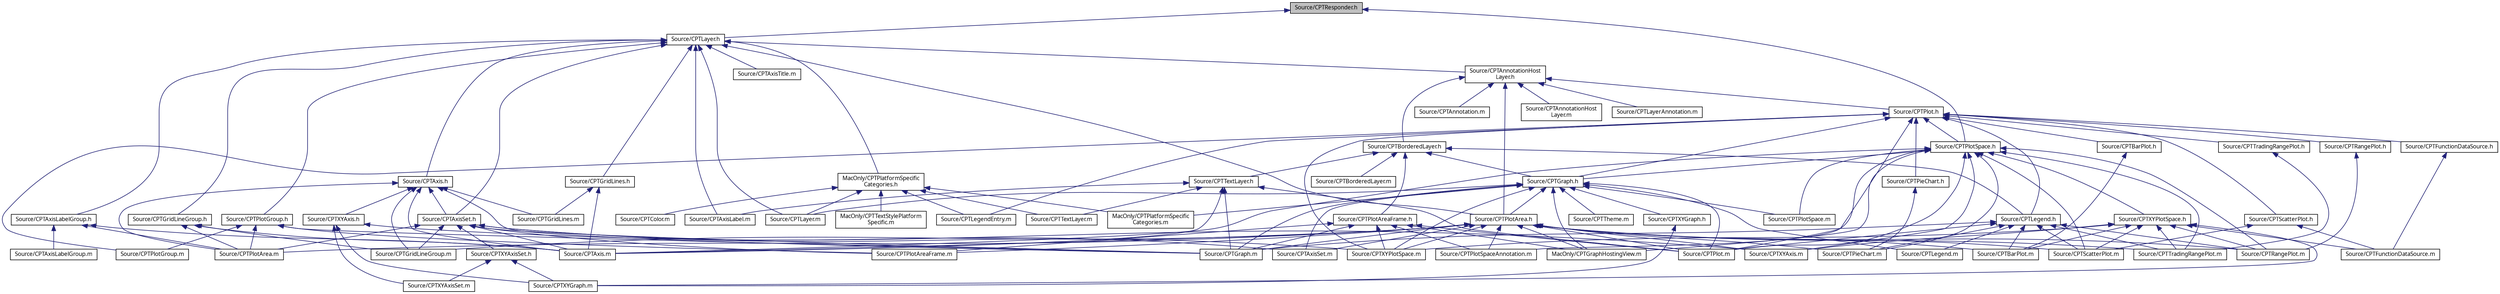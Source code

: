digraph "Source/CPTResponder.h"
{
 // LATEX_PDF_SIZE
  bgcolor="transparent";
  edge [fontname="Lucinda Grande",fontsize="10",labelfontname="Lucinda Grande",labelfontsize="10"];
  node [fontname="Lucinda Grande",fontsize="10",shape=record];
  Node1 [label="Source/CPTResponder.h",height=0.2,width=0.4,color="black", fillcolor="grey75", style="filled", fontcolor="black",tooltip=" "];
  Node1 -> Node2 [dir="back",color="midnightblue",fontsize="10",style="solid",fontname="Lucinda Grande"];
  Node2 [label="Source/CPTLayer.h",height=0.2,width=0.4,color="black",URL="$_c_p_t_layer_8h.html",tooltip=" "];
  Node2 -> Node3 [dir="back",color="midnightblue",fontsize="10",style="solid",fontname="Lucinda Grande"];
  Node3 [label="Source/CPTAnnotationHost\lLayer.h",height=0.2,width=0.4,color="black",URL="$_c_p_t_annotation_host_layer_8h.html",tooltip=" "];
  Node3 -> Node4 [dir="back",color="midnightblue",fontsize="10",style="solid",fontname="Lucinda Grande"];
  Node4 [label="Source/CPTAnnotation.m",height=0.2,width=0.4,color="black",URL="$_c_p_t_annotation_8m.html",tooltip=" "];
  Node3 -> Node5 [dir="back",color="midnightblue",fontsize="10",style="solid",fontname="Lucinda Grande"];
  Node5 [label="Source/CPTAnnotationHost\lLayer.m",height=0.2,width=0.4,color="black",URL="$_c_p_t_annotation_host_layer_8m.html",tooltip=" "];
  Node3 -> Node6 [dir="back",color="midnightblue",fontsize="10",style="solid",fontname="Lucinda Grande"];
  Node6 [label="Source/CPTBorderedLayer.h",height=0.2,width=0.4,color="black",URL="$_c_p_t_bordered_layer_8h.html",tooltip=" "];
  Node6 -> Node7 [dir="back",color="midnightblue",fontsize="10",style="solid",fontname="Lucinda Grande"];
  Node7 [label="Source/CPTGraph.h",height=0.2,width=0.4,color="black",URL="$_c_p_t_graph_8h.html",tooltip=" "];
  Node7 -> Node8 [dir="back",color="midnightblue",fontsize="10",style="solid",fontname="Lucinda Grande"];
  Node8 [label="Source/CPTPlotArea.h",height=0.2,width=0.4,color="black",URL="$_c_p_t_plot_area_8h.html",tooltip=" "];
  Node8 -> Node9 [dir="back",color="midnightblue",fontsize="10",style="solid",fontname="Lucinda Grande"];
  Node9 [label="Source/CPTAxis.m",height=0.2,width=0.4,color="black",URL="$_c_p_t_axis_8m.html",tooltip=" "];
  Node8 -> Node10 [dir="back",color="midnightblue",fontsize="10",style="solid",fontname="Lucinda Grande"];
  Node10 [label="Source/CPTAxisSet.m",height=0.2,width=0.4,color="black",URL="$_c_p_t_axis_set_8m.html",tooltip=" "];
  Node8 -> Node11 [dir="back",color="midnightblue",fontsize="10",style="solid",fontname="Lucinda Grande"];
  Node11 [label="Source/CPTBarPlot.m",height=0.2,width=0.4,color="black",URL="$_c_p_t_bar_plot_8m.html",tooltip=" "];
  Node8 -> Node12 [dir="back",color="midnightblue",fontsize="10",style="solid",fontname="Lucinda Grande"];
  Node12 [label="Source/CPTGraph.m",height=0.2,width=0.4,color="black",URL="$_c_p_t_graph_8m.html",tooltip=" "];
  Node8 -> Node13 [dir="back",color="midnightblue",fontsize="10",style="solid",fontname="Lucinda Grande"];
  Node13 [label="Source/CPTGridLineGroup.m",height=0.2,width=0.4,color="black",URL="$_c_p_t_grid_line_group_8m.html",tooltip=" "];
  Node8 -> Node14 [dir="back",color="midnightblue",fontsize="10",style="solid",fontname="Lucinda Grande"];
  Node14 [label="Source/CPTPieChart.m",height=0.2,width=0.4,color="black",URL="$_c_p_t_pie_chart_8m.html",tooltip=" "];
  Node8 -> Node15 [dir="back",color="midnightblue",fontsize="10",style="solid",fontname="Lucinda Grande"];
  Node15 [label="Source/CPTPlot.m",height=0.2,width=0.4,color="black",URL="$_c_p_t_plot_8m.html",tooltip=" "];
  Node8 -> Node16 [dir="back",color="midnightblue",fontsize="10",style="solid",fontname="Lucinda Grande"];
  Node16 [label="Source/CPTPlotArea.m",height=0.2,width=0.4,color="black",URL="$_c_p_t_plot_area_8m.html",tooltip=" "];
  Node8 -> Node17 [dir="back",color="midnightblue",fontsize="10",style="solid",fontname="Lucinda Grande"];
  Node17 [label="Source/CPTPlotAreaFrame.m",height=0.2,width=0.4,color="black",URL="$_c_p_t_plot_area_frame_8m.html",tooltip=" "];
  Node8 -> Node18 [dir="back",color="midnightblue",fontsize="10",style="solid",fontname="Lucinda Grande"];
  Node18 [label="Source/CPTPlotSpaceAnnotation.m",height=0.2,width=0.4,color="black",URL="$_c_p_t_plot_space_annotation_8m.html",tooltip=" "];
  Node8 -> Node19 [dir="back",color="midnightblue",fontsize="10",style="solid",fontname="Lucinda Grande"];
  Node19 [label="Source/CPTRangePlot.m",height=0.2,width=0.4,color="black",URL="$_c_p_t_range_plot_8m.html",tooltip=" "];
  Node8 -> Node20 [dir="back",color="midnightblue",fontsize="10",style="solid",fontname="Lucinda Grande"];
  Node20 [label="Source/CPTScatterPlot.m",height=0.2,width=0.4,color="black",URL="$_c_p_t_scatter_plot_8m.html",tooltip=" "];
  Node8 -> Node21 [dir="back",color="midnightblue",fontsize="10",style="solid",fontname="Lucinda Grande"];
  Node21 [label="Source/CPTTradingRangePlot.m",height=0.2,width=0.4,color="black",URL="$_c_p_t_trading_range_plot_8m.html",tooltip=" "];
  Node8 -> Node22 [dir="back",color="midnightblue",fontsize="10",style="solid",fontname="Lucinda Grande"];
  Node22 [label="Source/CPTXYAxis.m",height=0.2,width=0.4,color="black",URL="$_c_p_t_x_y_axis_8m.html",tooltip=" "];
  Node8 -> Node23 [dir="back",color="midnightblue",fontsize="10",style="solid",fontname="Lucinda Grande"];
  Node23 [label="Source/CPTXYPlotSpace.m",height=0.2,width=0.4,color="black",URL="$_c_p_t_x_y_plot_space_8m.html",tooltip=" "];
  Node8 -> Node24 [dir="back",color="midnightblue",fontsize="10",style="solid",fontname="Lucinda Grande"];
  Node24 [label="MacOnly/CPTGraphHostingView.m",height=0.2,width=0.4,color="black",URL="$_c_p_t_graph_hosting_view_8m.html",tooltip=" "];
  Node7 -> Node10 [dir="back",color="midnightblue",fontsize="10",style="solid",fontname="Lucinda Grande"];
  Node7 -> Node12 [dir="back",color="midnightblue",fontsize="10",style="solid",fontname="Lucinda Grande"];
  Node7 -> Node25 [dir="back",color="midnightblue",fontsize="10",style="solid",fontname="Lucinda Grande"];
  Node25 [label="Source/CPTLayer.m",height=0.2,width=0.4,color="black",URL="$_c_p_t_layer_8m.html",tooltip=" "];
  Node7 -> Node26 [dir="back",color="midnightblue",fontsize="10",style="solid",fontname="Lucinda Grande"];
  Node26 [label="Source/CPTLegend.m",height=0.2,width=0.4,color="black",URL="$_c_p_t_legend_8m.html",tooltip=" "];
  Node7 -> Node15 [dir="back",color="midnightblue",fontsize="10",style="solid",fontname="Lucinda Grande"];
  Node7 -> Node27 [dir="back",color="midnightblue",fontsize="10",style="solid",fontname="Lucinda Grande"];
  Node27 [label="Source/CPTPlotSpace.m",height=0.2,width=0.4,color="black",URL="$_c_p_t_plot_space_8m.html",tooltip=" "];
  Node7 -> Node28 [dir="back",color="midnightblue",fontsize="10",style="solid",fontname="Lucinda Grande"];
  Node28 [label="Source/CPTTheme.m",height=0.2,width=0.4,color="black",URL="$_c_p_t_theme_8m.html",tooltip=" "];
  Node7 -> Node29 [dir="back",color="midnightblue",fontsize="10",style="solid",fontname="Lucinda Grande"];
  Node29 [label="Source/CPTXYGraph.h",height=0.2,width=0.4,color="black",URL="$_c_p_t_x_y_graph_8h.html",tooltip=" "];
  Node29 -> Node30 [dir="back",color="midnightblue",fontsize="10",style="solid",fontname="Lucinda Grande"];
  Node30 [label="Source/CPTXYGraph.m",height=0.2,width=0.4,color="black",URL="$_c_p_t_x_y_graph_8m.html",tooltip=" "];
  Node7 -> Node23 [dir="back",color="midnightblue",fontsize="10",style="solid",fontname="Lucinda Grande"];
  Node7 -> Node24 [dir="back",color="midnightblue",fontsize="10",style="solid",fontname="Lucinda Grande"];
  Node7 -> Node31 [dir="back",color="midnightblue",fontsize="10",style="solid",fontname="Lucinda Grande"];
  Node31 [label="MacOnly/CPTPlatformSpecific\lCategories.m",height=0.2,width=0.4,color="black",URL="$_c_p_t_platform_specific_categories_8m.html",tooltip=" "];
  Node6 -> Node32 [dir="back",color="midnightblue",fontsize="10",style="solid",fontname="Lucinda Grande"];
  Node32 [label="Source/CPTBorderedLayer.m",height=0.2,width=0.4,color="black",URL="$_c_p_t_bordered_layer_8m.html",tooltip=" "];
  Node6 -> Node33 [dir="back",color="midnightblue",fontsize="10",style="solid",fontname="Lucinda Grande"];
  Node33 [label="Source/CPTLegend.h",height=0.2,width=0.4,color="black",URL="$_c_p_t_legend_8h.html",tooltip=" "];
  Node33 -> Node11 [dir="back",color="midnightblue",fontsize="10",style="solid",fontname="Lucinda Grande"];
  Node33 -> Node12 [dir="back",color="midnightblue",fontsize="10",style="solid",fontname="Lucinda Grande"];
  Node33 -> Node26 [dir="back",color="midnightblue",fontsize="10",style="solid",fontname="Lucinda Grande"];
  Node33 -> Node14 [dir="back",color="midnightblue",fontsize="10",style="solid",fontname="Lucinda Grande"];
  Node33 -> Node15 [dir="back",color="midnightblue",fontsize="10",style="solid",fontname="Lucinda Grande"];
  Node33 -> Node19 [dir="back",color="midnightblue",fontsize="10",style="solid",fontname="Lucinda Grande"];
  Node33 -> Node20 [dir="back",color="midnightblue",fontsize="10",style="solid",fontname="Lucinda Grande"];
  Node33 -> Node21 [dir="back",color="midnightblue",fontsize="10",style="solid",fontname="Lucinda Grande"];
  Node6 -> Node34 [dir="back",color="midnightblue",fontsize="10",style="solid",fontname="Lucinda Grande"];
  Node34 [label="Source/CPTPlotAreaFrame.h",height=0.2,width=0.4,color="black",URL="$_c_p_t_plot_area_frame_8h.html",tooltip=" "];
  Node34 -> Node12 [dir="back",color="midnightblue",fontsize="10",style="solid",fontname="Lucinda Grande"];
  Node34 -> Node15 [dir="back",color="midnightblue",fontsize="10",style="solid",fontname="Lucinda Grande"];
  Node34 -> Node17 [dir="back",color="midnightblue",fontsize="10",style="solid",fontname="Lucinda Grande"];
  Node34 -> Node18 [dir="back",color="midnightblue",fontsize="10",style="solid",fontname="Lucinda Grande"];
  Node34 -> Node23 [dir="back",color="midnightblue",fontsize="10",style="solid",fontname="Lucinda Grande"];
  Node34 -> Node24 [dir="back",color="midnightblue",fontsize="10",style="solid",fontname="Lucinda Grande"];
  Node6 -> Node35 [dir="back",color="midnightblue",fontsize="10",style="solid",fontname="Lucinda Grande"];
  Node35 [label="Source/CPTTextLayer.h",height=0.2,width=0.4,color="black",URL="$_c_p_t_text_layer_8h.html",tooltip=" "];
  Node35 -> Node9 [dir="back",color="midnightblue",fontsize="10",style="solid",fontname="Lucinda Grande"];
  Node35 -> Node36 [dir="back",color="midnightblue",fontsize="10",style="solid",fontname="Lucinda Grande"];
  Node36 [label="Source/CPTAxisLabel.m",height=0.2,width=0.4,color="black",URL="$_c_p_t_axis_label_8m.html",tooltip=" "];
  Node35 -> Node12 [dir="back",color="midnightblue",fontsize="10",style="solid",fontname="Lucinda Grande"];
  Node35 -> Node15 [dir="back",color="midnightblue",fontsize="10",style="solid",fontname="Lucinda Grande"];
  Node35 -> Node37 [dir="back",color="midnightblue",fontsize="10",style="solid",fontname="Lucinda Grande"];
  Node37 [label="Source/CPTTextLayer.m",height=0.2,width=0.4,color="black",URL="$_c_p_t_text_layer_8m.html",tooltip=" "];
  Node3 -> Node38 [dir="back",color="midnightblue",fontsize="10",style="solid",fontname="Lucinda Grande"];
  Node38 [label="Source/CPTLayerAnnotation.m",height=0.2,width=0.4,color="black",URL="$_c_p_t_layer_annotation_8m.html",tooltip=" "];
  Node3 -> Node39 [dir="back",color="midnightblue",fontsize="10",style="solid",fontname="Lucinda Grande"];
  Node39 [label="Source/CPTPlot.h",height=0.2,width=0.4,color="black",URL="$_c_p_t_plot_8h.html",tooltip=" "];
  Node39 -> Node7 [dir="back",color="midnightblue",fontsize="10",style="solid",fontname="Lucinda Grande"];
  Node39 -> Node40 [dir="back",color="midnightblue",fontsize="10",style="solid",fontname="Lucinda Grande"];
  Node40 [label="Source/CPTPlotSpace.h",height=0.2,width=0.4,color="black",URL="$_c_p_t_plot_space_8h.html",tooltip=" "];
  Node40 -> Node7 [dir="back",color="midnightblue",fontsize="10",style="solid",fontname="Lucinda Grande"];
  Node40 -> Node9 [dir="back",color="midnightblue",fontsize="10",style="solid",fontname="Lucinda Grande"];
  Node40 -> Node41 [dir="back",color="midnightblue",fontsize="10",style="solid",fontname="Lucinda Grande"];
  Node41 [label="Source/CPTXYPlotSpace.h",height=0.2,width=0.4,color="black",URL="$_c_p_t_x_y_plot_space_8h.html",tooltip=" "];
  Node41 -> Node11 [dir="back",color="midnightblue",fontsize="10",style="solid",fontname="Lucinda Grande"];
  Node41 -> Node42 [dir="back",color="midnightblue",fontsize="10",style="solid",fontname="Lucinda Grande"];
  Node42 [label="Source/CPTFunctionDataSource.m",height=0.2,width=0.4,color="black",URL="$_c_p_t_function_data_source_8m.html",tooltip=" "];
  Node41 -> Node19 [dir="back",color="midnightblue",fontsize="10",style="solid",fontname="Lucinda Grande"];
  Node41 -> Node20 [dir="back",color="midnightblue",fontsize="10",style="solid",fontname="Lucinda Grande"];
  Node41 -> Node21 [dir="back",color="midnightblue",fontsize="10",style="solid",fontname="Lucinda Grande"];
  Node41 -> Node22 [dir="back",color="midnightblue",fontsize="10",style="solid",fontname="Lucinda Grande"];
  Node41 -> Node30 [dir="back",color="midnightblue",fontsize="10",style="solid",fontname="Lucinda Grande"];
  Node41 -> Node23 [dir="back",color="midnightblue",fontsize="10",style="solid",fontname="Lucinda Grande"];
  Node40 -> Node14 [dir="back",color="midnightblue",fontsize="10",style="solid",fontname="Lucinda Grande"];
  Node40 -> Node15 [dir="back",color="midnightblue",fontsize="10",style="solid",fontname="Lucinda Grande"];
  Node40 -> Node27 [dir="back",color="midnightblue",fontsize="10",style="solid",fontname="Lucinda Grande"];
  Node40 -> Node18 [dir="back",color="midnightblue",fontsize="10",style="solid",fontname="Lucinda Grande"];
  Node40 -> Node19 [dir="back",color="midnightblue",fontsize="10",style="solid",fontname="Lucinda Grande"];
  Node40 -> Node20 [dir="back",color="midnightblue",fontsize="10",style="solid",fontname="Lucinda Grande"];
  Node40 -> Node21 [dir="back",color="midnightblue",fontsize="10",style="solid",fontname="Lucinda Grande"];
  Node40 -> Node22 [dir="back",color="midnightblue",fontsize="10",style="solid",fontname="Lucinda Grande"];
  Node40 -> Node24 [dir="back",color="midnightblue",fontsize="10",style="solid",fontname="Lucinda Grande"];
  Node39 -> Node43 [dir="back",color="midnightblue",fontsize="10",style="solid",fontname="Lucinda Grande"];
  Node43 [label="Source/CPTBarPlot.h",height=0.2,width=0.4,color="black",URL="$_c_p_t_bar_plot_8h.html",tooltip=" "];
  Node43 -> Node11 [dir="back",color="midnightblue",fontsize="10",style="solid",fontname="Lucinda Grande"];
  Node39 -> Node33 [dir="back",color="midnightblue",fontsize="10",style="solid",fontname="Lucinda Grande"];
  Node39 -> Node44 [dir="back",color="midnightblue",fontsize="10",style="solid",fontname="Lucinda Grande"];
  Node44 [label="Source/CPTFunctionDataSource.h",height=0.2,width=0.4,color="black",URL="$_c_p_t_function_data_source_8h.html",tooltip=" "];
  Node44 -> Node42 [dir="back",color="midnightblue",fontsize="10",style="solid",fontname="Lucinda Grande"];
  Node39 -> Node45 [dir="back",color="midnightblue",fontsize="10",style="solid",fontname="Lucinda Grande"];
  Node45 [label="Source/CPTScatterPlot.h",height=0.2,width=0.4,color="black",URL="$_c_p_t_scatter_plot_8h.html",tooltip=" "];
  Node45 -> Node42 [dir="back",color="midnightblue",fontsize="10",style="solid",fontname="Lucinda Grande"];
  Node45 -> Node20 [dir="back",color="midnightblue",fontsize="10",style="solid",fontname="Lucinda Grande"];
  Node39 -> Node46 [dir="back",color="midnightblue",fontsize="10",style="solid",fontname="Lucinda Grande"];
  Node46 [label="Source/CPTLegendEntry.m",height=0.2,width=0.4,color="black",URL="$_c_p_t_legend_entry_8m.html",tooltip=" "];
  Node39 -> Node47 [dir="back",color="midnightblue",fontsize="10",style="solid",fontname="Lucinda Grande"];
  Node47 [label="Source/CPTPieChart.h",height=0.2,width=0.4,color="black",URL="$_c_p_t_pie_chart_8h.html",tooltip=" "];
  Node47 -> Node14 [dir="back",color="midnightblue",fontsize="10",style="solid",fontname="Lucinda Grande"];
  Node39 -> Node15 [dir="back",color="midnightblue",fontsize="10",style="solid",fontname="Lucinda Grande"];
  Node39 -> Node48 [dir="back",color="midnightblue",fontsize="10",style="solid",fontname="Lucinda Grande"];
  Node48 [label="Source/CPTPlotGroup.m",height=0.2,width=0.4,color="black",URL="$_c_p_t_plot_group_8m.html",tooltip=" "];
  Node39 -> Node49 [dir="back",color="midnightblue",fontsize="10",style="solid",fontname="Lucinda Grande"];
  Node49 [label="Source/CPTRangePlot.h",height=0.2,width=0.4,color="black",URL="$_c_p_t_range_plot_8h.html",tooltip=" "];
  Node49 -> Node19 [dir="back",color="midnightblue",fontsize="10",style="solid",fontname="Lucinda Grande"];
  Node39 -> Node50 [dir="back",color="midnightblue",fontsize="10",style="solid",fontname="Lucinda Grande"];
  Node50 [label="Source/CPTTradingRangePlot.h",height=0.2,width=0.4,color="black",URL="$_c_p_t_trading_range_plot_8h.html",tooltip=" "];
  Node50 -> Node21 [dir="back",color="midnightblue",fontsize="10",style="solid",fontname="Lucinda Grande"];
  Node39 -> Node23 [dir="back",color="midnightblue",fontsize="10",style="solid",fontname="Lucinda Grande"];
  Node3 -> Node8 [dir="back",color="midnightblue",fontsize="10",style="solid",fontname="Lucinda Grande"];
  Node2 -> Node51 [dir="back",color="midnightblue",fontsize="10",style="solid",fontname="Lucinda Grande"];
  Node51 [label="Source/CPTAxis.h",height=0.2,width=0.4,color="black",URL="$_c_p_t_axis_8h.html",tooltip=" "];
  Node51 -> Node9 [dir="back",color="midnightblue",fontsize="10",style="solid",fontname="Lucinda Grande"];
  Node51 -> Node52 [dir="back",color="midnightblue",fontsize="10",style="solid",fontname="Lucinda Grande"];
  Node52 [label="Source/CPTAxisSet.h",height=0.2,width=0.4,color="black",URL="$_c_p_t_axis_set_8h.html",tooltip=" "];
  Node52 -> Node9 [dir="back",color="midnightblue",fontsize="10",style="solid",fontname="Lucinda Grande"];
  Node52 -> Node10 [dir="back",color="midnightblue",fontsize="10",style="solid",fontname="Lucinda Grande"];
  Node52 -> Node12 [dir="back",color="midnightblue",fontsize="10",style="solid",fontname="Lucinda Grande"];
  Node52 -> Node13 [dir="back",color="midnightblue",fontsize="10",style="solid",fontname="Lucinda Grande"];
  Node52 -> Node16 [dir="back",color="midnightblue",fontsize="10",style="solid",fontname="Lucinda Grande"];
  Node52 -> Node17 [dir="back",color="midnightblue",fontsize="10",style="solid",fontname="Lucinda Grande"];
  Node52 -> Node53 [dir="back",color="midnightblue",fontsize="10",style="solid",fontname="Lucinda Grande"];
  Node53 [label="Source/CPTXYAxisSet.h",height=0.2,width=0.4,color="black",URL="$_c_p_t_x_y_axis_set_8h.html",tooltip=" "];
  Node53 -> Node54 [dir="back",color="midnightblue",fontsize="10",style="solid",fontname="Lucinda Grande"];
  Node54 [label="Source/CPTXYAxisSet.m",height=0.2,width=0.4,color="black",URL="$_c_p_t_x_y_axis_set_8m.html",tooltip=" "];
  Node53 -> Node30 [dir="back",color="midnightblue",fontsize="10",style="solid",fontname="Lucinda Grande"];
  Node52 -> Node23 [dir="back",color="midnightblue",fontsize="10",style="solid",fontname="Lucinda Grande"];
  Node51 -> Node12 [dir="back",color="midnightblue",fontsize="10",style="solid",fontname="Lucinda Grande"];
  Node51 -> Node13 [dir="back",color="midnightblue",fontsize="10",style="solid",fontname="Lucinda Grande"];
  Node51 -> Node55 [dir="back",color="midnightblue",fontsize="10",style="solid",fontname="Lucinda Grande"];
  Node55 [label="Source/CPTGridLines.m",height=0.2,width=0.4,color="black",URL="$_c_p_t_grid_lines_8m.html",tooltip=" "];
  Node51 -> Node16 [dir="back",color="midnightblue",fontsize="10",style="solid",fontname="Lucinda Grande"];
  Node51 -> Node56 [dir="back",color="midnightblue",fontsize="10",style="solid",fontname="Lucinda Grande"];
  Node56 [label="Source/CPTXYAxis.h",height=0.2,width=0.4,color="black",URL="$_c_p_t_x_y_axis_8h.html",tooltip=" "];
  Node56 -> Node22 [dir="back",color="midnightblue",fontsize="10",style="solid",fontname="Lucinda Grande"];
  Node56 -> Node54 [dir="back",color="midnightblue",fontsize="10",style="solid",fontname="Lucinda Grande"];
  Node56 -> Node30 [dir="back",color="midnightblue",fontsize="10",style="solid",fontname="Lucinda Grande"];
  Node2 -> Node52 [dir="back",color="midnightblue",fontsize="10",style="solid",fontname="Lucinda Grande"];
  Node2 -> Node8 [dir="back",color="midnightblue",fontsize="10",style="solid",fontname="Lucinda Grande"];
  Node2 -> Node36 [dir="back",color="midnightblue",fontsize="10",style="solid",fontname="Lucinda Grande"];
  Node2 -> Node57 [dir="back",color="midnightblue",fontsize="10",style="solid",fontname="Lucinda Grande"];
  Node57 [label="Source/CPTAxisLabelGroup.h",height=0.2,width=0.4,color="black",URL="$_c_p_t_axis_label_group_8h.html",tooltip=" "];
  Node57 -> Node9 [dir="back",color="midnightblue",fontsize="10",style="solid",fontname="Lucinda Grande"];
  Node57 -> Node58 [dir="back",color="midnightblue",fontsize="10",style="solid",fontname="Lucinda Grande"];
  Node58 [label="Source/CPTAxisLabelGroup.m",height=0.2,width=0.4,color="black",URL="$_c_p_t_axis_label_group_8m.html",tooltip=" "];
  Node57 -> Node16 [dir="back",color="midnightblue",fontsize="10",style="solid",fontname="Lucinda Grande"];
  Node2 -> Node59 [dir="back",color="midnightblue",fontsize="10",style="solid",fontname="Lucinda Grande"];
  Node59 [label="Source/CPTAxisTitle.m",height=0.2,width=0.4,color="black",URL="$_c_p_t_axis_title_8m.html",tooltip=" "];
  Node2 -> Node60 [dir="back",color="midnightblue",fontsize="10",style="solid",fontname="Lucinda Grande"];
  Node60 [label="Source/CPTGridLineGroup.h",height=0.2,width=0.4,color="black",URL="$_c_p_t_grid_line_group_8h.html",tooltip=" "];
  Node60 -> Node9 [dir="back",color="midnightblue",fontsize="10",style="solid",fontname="Lucinda Grande"];
  Node60 -> Node13 [dir="back",color="midnightblue",fontsize="10",style="solid",fontname="Lucinda Grande"];
  Node60 -> Node16 [dir="back",color="midnightblue",fontsize="10",style="solid",fontname="Lucinda Grande"];
  Node2 -> Node61 [dir="back",color="midnightblue",fontsize="10",style="solid",fontname="Lucinda Grande"];
  Node61 [label="Source/CPTGridLines.h",height=0.2,width=0.4,color="black",URL="$_c_p_t_grid_lines_8h.html",tooltip=" "];
  Node61 -> Node9 [dir="back",color="midnightblue",fontsize="10",style="solid",fontname="Lucinda Grande"];
  Node61 -> Node55 [dir="back",color="midnightblue",fontsize="10",style="solid",fontname="Lucinda Grande"];
  Node2 -> Node25 [dir="back",color="midnightblue",fontsize="10",style="solid",fontname="Lucinda Grande"];
  Node2 -> Node62 [dir="back",color="midnightblue",fontsize="10",style="solid",fontname="Lucinda Grande"];
  Node62 [label="Source/CPTPlotGroup.h",height=0.2,width=0.4,color="black",URL="$_c_p_t_plot_group_8h.html",tooltip=" "];
  Node62 -> Node12 [dir="back",color="midnightblue",fontsize="10",style="solid",fontname="Lucinda Grande"];
  Node62 -> Node16 [dir="back",color="midnightblue",fontsize="10",style="solid",fontname="Lucinda Grande"];
  Node62 -> Node17 [dir="back",color="midnightblue",fontsize="10",style="solid",fontname="Lucinda Grande"];
  Node62 -> Node48 [dir="back",color="midnightblue",fontsize="10",style="solid",fontname="Lucinda Grande"];
  Node2 -> Node63 [dir="back",color="midnightblue",fontsize="10",style="solid",fontname="Lucinda Grande"];
  Node63 [label="MacOnly/CPTPlatformSpecific\lCategories.h",height=0.2,width=0.4,color="black",URL="$_c_p_t_platform_specific_categories_8h.html",tooltip=" "];
  Node63 -> Node64 [dir="back",color="midnightblue",fontsize="10",style="solid",fontname="Lucinda Grande"];
  Node64 [label="Source/CPTColor.m",height=0.2,width=0.4,color="black",URL="$_c_p_t_color_8m.html",tooltip=" "];
  Node63 -> Node25 [dir="back",color="midnightblue",fontsize="10",style="solid",fontname="Lucinda Grande"];
  Node63 -> Node46 [dir="back",color="midnightblue",fontsize="10",style="solid",fontname="Lucinda Grande"];
  Node63 -> Node37 [dir="back",color="midnightblue",fontsize="10",style="solid",fontname="Lucinda Grande"];
  Node63 -> Node31 [dir="back",color="midnightblue",fontsize="10",style="solid",fontname="Lucinda Grande"];
  Node63 -> Node65 [dir="back",color="midnightblue",fontsize="10",style="solid",fontname="Lucinda Grande"];
  Node65 [label="MacOnly/CPTTextStylePlatform\lSpecific.m",height=0.2,width=0.4,color="black",URL="$_c_p_t_text_style_platform_specific_8m.html",tooltip=" "];
  Node1 -> Node40 [dir="back",color="midnightblue",fontsize="10",style="solid",fontname="Lucinda Grande"];
}
